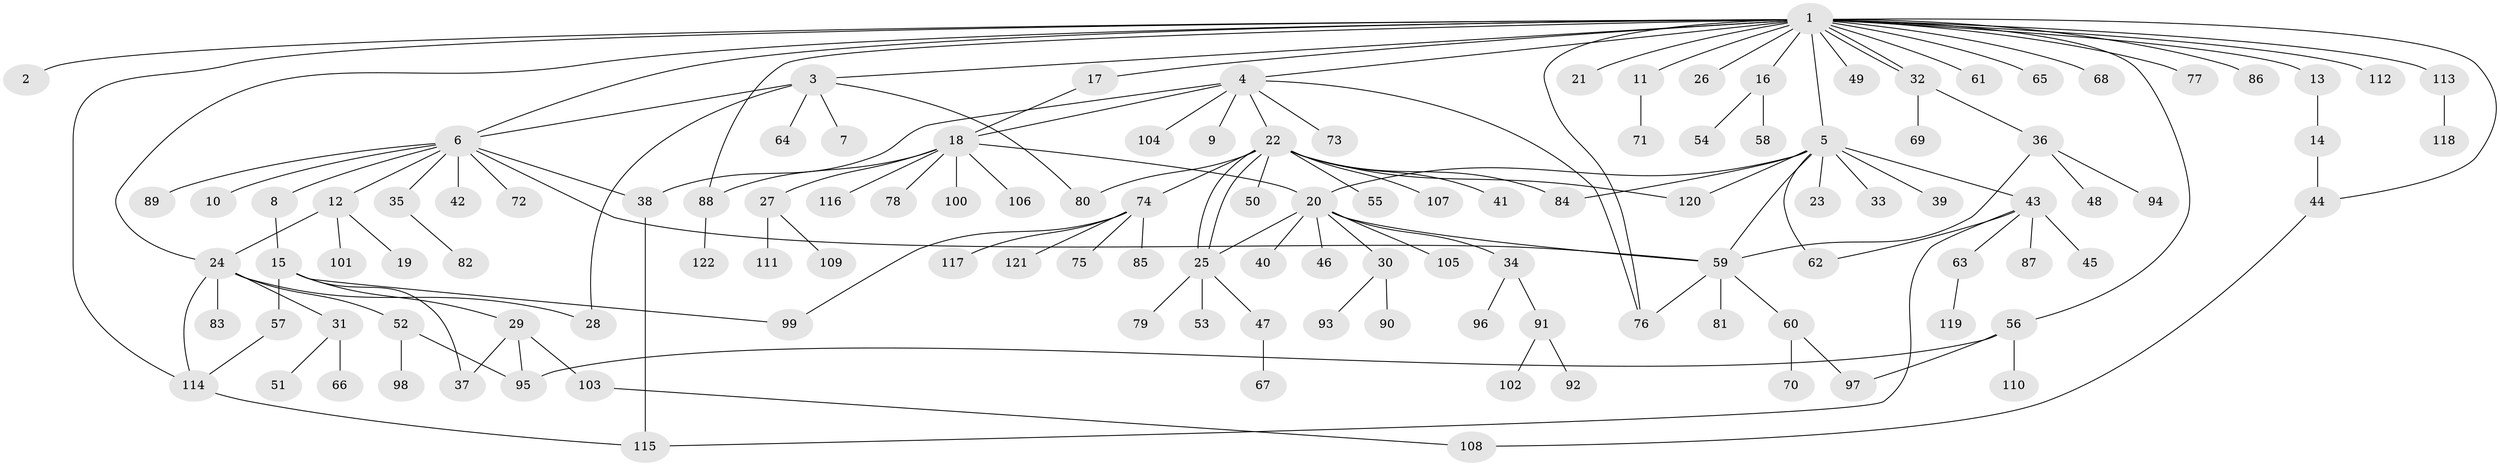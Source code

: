 // Generated by graph-tools (version 1.1) at 2025/49/03/09/25 03:49:47]
// undirected, 122 vertices, 151 edges
graph export_dot {
graph [start="1"]
  node [color=gray90,style=filled];
  1;
  2;
  3;
  4;
  5;
  6;
  7;
  8;
  9;
  10;
  11;
  12;
  13;
  14;
  15;
  16;
  17;
  18;
  19;
  20;
  21;
  22;
  23;
  24;
  25;
  26;
  27;
  28;
  29;
  30;
  31;
  32;
  33;
  34;
  35;
  36;
  37;
  38;
  39;
  40;
  41;
  42;
  43;
  44;
  45;
  46;
  47;
  48;
  49;
  50;
  51;
  52;
  53;
  54;
  55;
  56;
  57;
  58;
  59;
  60;
  61;
  62;
  63;
  64;
  65;
  66;
  67;
  68;
  69;
  70;
  71;
  72;
  73;
  74;
  75;
  76;
  77;
  78;
  79;
  80;
  81;
  82;
  83;
  84;
  85;
  86;
  87;
  88;
  89;
  90;
  91;
  92;
  93;
  94;
  95;
  96;
  97;
  98;
  99;
  100;
  101;
  102;
  103;
  104;
  105;
  106;
  107;
  108;
  109;
  110;
  111;
  112;
  113;
  114;
  115;
  116;
  117;
  118;
  119;
  120;
  121;
  122;
  1 -- 2;
  1 -- 3;
  1 -- 4;
  1 -- 5;
  1 -- 6;
  1 -- 11;
  1 -- 13;
  1 -- 16;
  1 -- 17;
  1 -- 21;
  1 -- 24;
  1 -- 26;
  1 -- 32;
  1 -- 32;
  1 -- 44;
  1 -- 49;
  1 -- 56;
  1 -- 61;
  1 -- 65;
  1 -- 68;
  1 -- 76;
  1 -- 77;
  1 -- 86;
  1 -- 88;
  1 -- 112;
  1 -- 113;
  1 -- 114;
  3 -- 6;
  3 -- 7;
  3 -- 28;
  3 -- 64;
  3 -- 80;
  4 -- 9;
  4 -- 18;
  4 -- 22;
  4 -- 38;
  4 -- 73;
  4 -- 76;
  4 -- 104;
  5 -- 20;
  5 -- 23;
  5 -- 33;
  5 -- 39;
  5 -- 43;
  5 -- 59;
  5 -- 62;
  5 -- 84;
  5 -- 120;
  6 -- 8;
  6 -- 10;
  6 -- 12;
  6 -- 35;
  6 -- 38;
  6 -- 42;
  6 -- 59;
  6 -- 72;
  6 -- 89;
  8 -- 15;
  11 -- 71;
  12 -- 19;
  12 -- 24;
  12 -- 101;
  13 -- 14;
  14 -- 44;
  15 -- 29;
  15 -- 37;
  15 -- 57;
  15 -- 99;
  16 -- 54;
  16 -- 58;
  17 -- 18;
  18 -- 20;
  18 -- 27;
  18 -- 78;
  18 -- 88;
  18 -- 100;
  18 -- 106;
  18 -- 116;
  20 -- 25;
  20 -- 30;
  20 -- 34;
  20 -- 40;
  20 -- 46;
  20 -- 59;
  20 -- 105;
  22 -- 25;
  22 -- 25;
  22 -- 41;
  22 -- 50;
  22 -- 55;
  22 -- 74;
  22 -- 80;
  22 -- 84;
  22 -- 107;
  22 -- 120;
  24 -- 28;
  24 -- 31;
  24 -- 52;
  24 -- 83;
  24 -- 114;
  25 -- 47;
  25 -- 53;
  25 -- 79;
  27 -- 109;
  27 -- 111;
  29 -- 37;
  29 -- 95;
  29 -- 103;
  30 -- 90;
  30 -- 93;
  31 -- 51;
  31 -- 66;
  32 -- 36;
  32 -- 69;
  34 -- 91;
  34 -- 96;
  35 -- 82;
  36 -- 48;
  36 -- 59;
  36 -- 94;
  38 -- 115;
  43 -- 45;
  43 -- 62;
  43 -- 63;
  43 -- 87;
  43 -- 115;
  44 -- 108;
  47 -- 67;
  52 -- 95;
  52 -- 98;
  56 -- 95;
  56 -- 97;
  56 -- 110;
  57 -- 114;
  59 -- 60;
  59 -- 76;
  59 -- 81;
  60 -- 70;
  60 -- 97;
  63 -- 119;
  74 -- 75;
  74 -- 85;
  74 -- 99;
  74 -- 117;
  74 -- 121;
  88 -- 122;
  91 -- 92;
  91 -- 102;
  103 -- 108;
  113 -- 118;
  114 -- 115;
}
